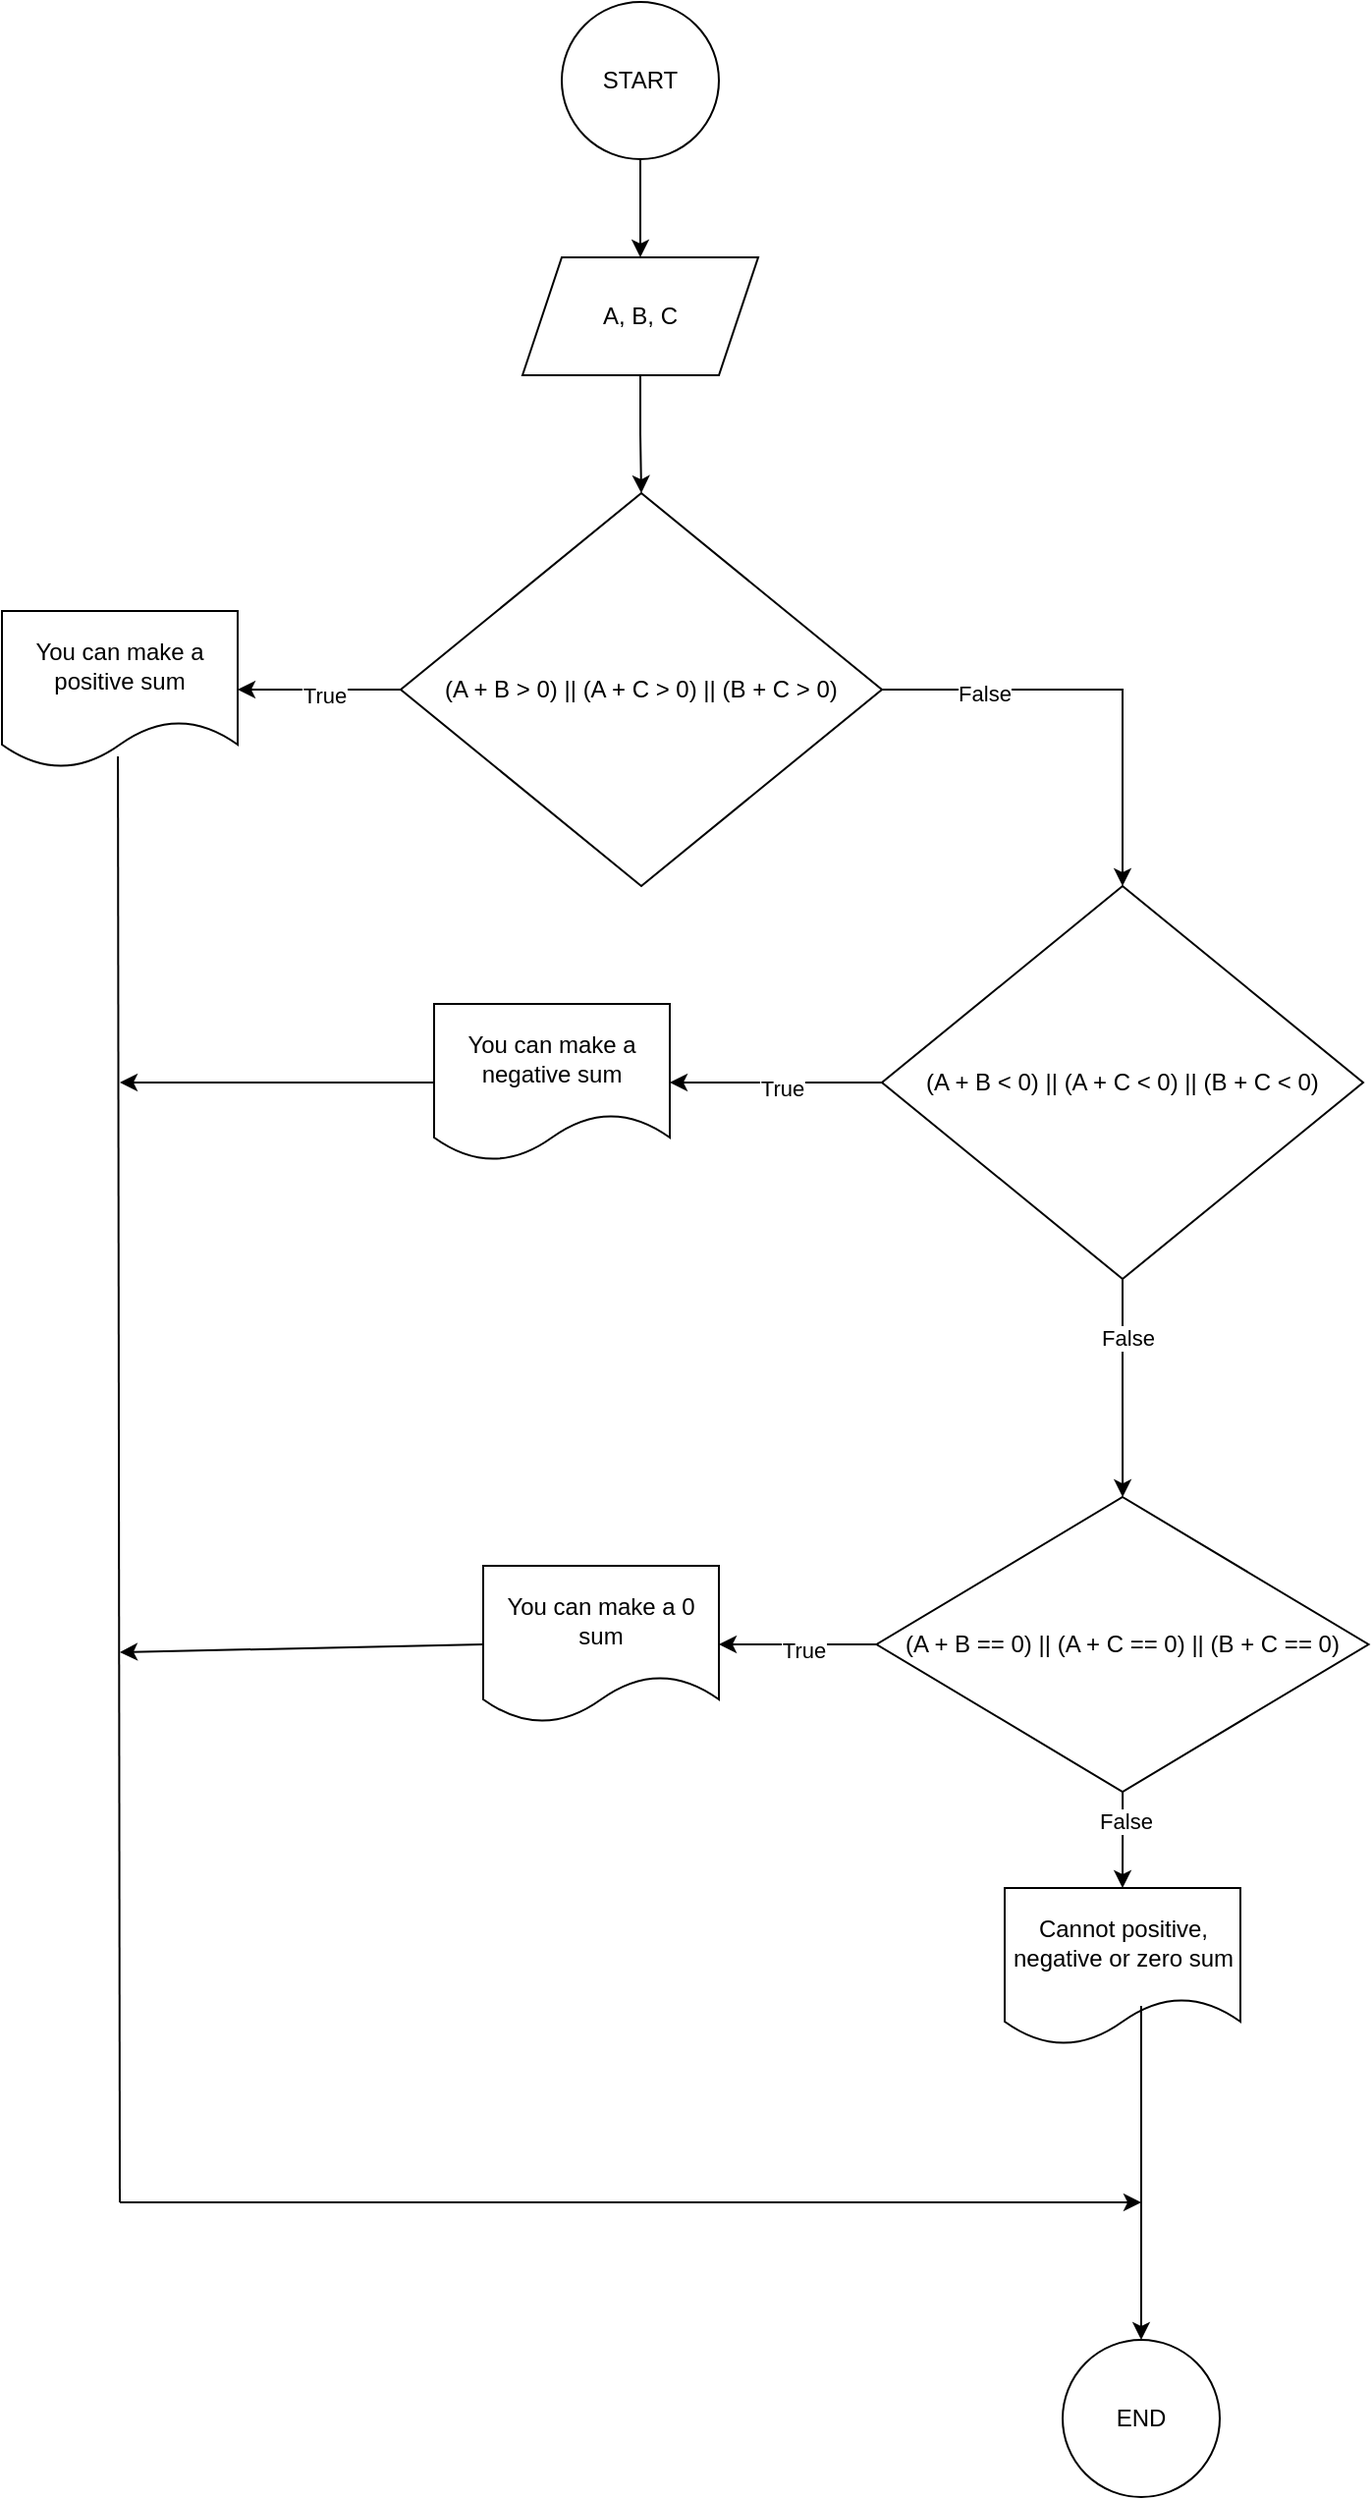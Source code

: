 <mxfile version="22.0.4" type="github">
  <diagram name="Page-1" id="dupmiteCSw0VlSraGn7n">
    <mxGraphModel dx="984" dy="662" grid="1" gridSize="10" guides="1" tooltips="1" connect="1" arrows="1" fold="1" page="1" pageScale="1" pageWidth="850" pageHeight="1100" math="0" shadow="0">
      <root>
        <mxCell id="0" />
        <mxCell id="1" parent="0" />
        <mxCell id="8vLML9S93yB9wI66CGz1-3" style="edgeStyle=orthogonalEdgeStyle;rounded=0;orthogonalLoop=1;jettySize=auto;html=1;" parent="1" source="8vLML9S93yB9wI66CGz1-1" target="8vLML9S93yB9wI66CGz1-2" edge="1">
          <mxGeometry relative="1" as="geometry" />
        </mxCell>
        <mxCell id="8vLML9S93yB9wI66CGz1-1" value="START" style="ellipse;whiteSpace=wrap;html=1;aspect=fixed;" parent="1" vertex="1">
          <mxGeometry x="385" width="80" height="80" as="geometry" />
        </mxCell>
        <mxCell id="8vLML9S93yB9wI66CGz1-5" value="" style="edgeStyle=orthogonalEdgeStyle;rounded=0;orthogonalLoop=1;jettySize=auto;html=1;" parent="1" source="8vLML9S93yB9wI66CGz1-2" target="2UiPsvEgunHZx74SgMW9-3" edge="1">
          <mxGeometry relative="1" as="geometry">
            <mxPoint x="425" y="250" as="targetPoint" />
          </mxGeometry>
        </mxCell>
        <mxCell id="8vLML9S93yB9wI66CGz1-2" value="A, B, C" style="shape=parallelogram;perimeter=parallelogramPerimeter;whiteSpace=wrap;html=1;fixedSize=1;" parent="1" vertex="1">
          <mxGeometry x="365" y="130" width="120" height="60" as="geometry" />
        </mxCell>
        <mxCell id="2UiPsvEgunHZx74SgMW9-4" style="edgeStyle=orthogonalEdgeStyle;rounded=0;orthogonalLoop=1;jettySize=auto;html=1;" parent="1" source="2UiPsvEgunHZx74SgMW9-3" target="2UiPsvEgunHZx74SgMW9-5" edge="1">
          <mxGeometry relative="1" as="geometry">
            <mxPoint x="160" y="350" as="targetPoint" />
          </mxGeometry>
        </mxCell>
        <mxCell id="2UiPsvEgunHZx74SgMW9-6" value="True" style="edgeLabel;html=1;align=center;verticalAlign=middle;resizable=0;points=[];" parent="2UiPsvEgunHZx74SgMW9-4" vertex="1" connectable="0">
          <mxGeometry x="-0.06" y="3" relative="1" as="geometry">
            <mxPoint as="offset" />
          </mxGeometry>
        </mxCell>
        <mxCell id="2UiPsvEgunHZx74SgMW9-8" value="" style="edgeStyle=orthogonalEdgeStyle;rounded=0;orthogonalLoop=1;jettySize=auto;html=1;exitX=1;exitY=0.5;exitDx=0;exitDy=0;" parent="1" source="2UiPsvEgunHZx74SgMW9-3" target="2UiPsvEgunHZx74SgMW9-7" edge="1">
          <mxGeometry relative="1" as="geometry" />
        </mxCell>
        <mxCell id="2UiPsvEgunHZx74SgMW9-9" value="False" style="edgeLabel;html=1;align=center;verticalAlign=middle;resizable=0;points=[];" parent="2UiPsvEgunHZx74SgMW9-8" vertex="1" connectable="0">
          <mxGeometry x="-0.533" y="-2" relative="1" as="geometry">
            <mxPoint as="offset" />
          </mxGeometry>
        </mxCell>
        <mxCell id="2UiPsvEgunHZx74SgMW9-3" value="(A + B &amp;gt; 0) || (A + C &amp;gt; 0) || (B + C &amp;gt; 0)" style="rhombus;whiteSpace=wrap;html=1;" parent="1" vertex="1">
          <mxGeometry x="303" y="250" width="245" height="200" as="geometry" />
        </mxCell>
        <mxCell id="2UiPsvEgunHZx74SgMW9-5" value="You can make a positive sum" style="shape=document;whiteSpace=wrap;html=1;boundedLbl=1;" parent="1" vertex="1">
          <mxGeometry x="100" y="310" width="120" height="80" as="geometry" />
        </mxCell>
        <mxCell id="2UiPsvEgunHZx74SgMW9-14" value="" style="edgeStyle=orthogonalEdgeStyle;rounded=0;orthogonalLoop=1;jettySize=auto;html=1;" parent="1" source="2UiPsvEgunHZx74SgMW9-7" target="2UiPsvEgunHZx74SgMW9-13" edge="1">
          <mxGeometry relative="1" as="geometry" />
        </mxCell>
        <mxCell id="2UiPsvEgunHZx74SgMW9-15" value="False" style="edgeLabel;html=1;align=center;verticalAlign=middle;resizable=0;points=[];" parent="2UiPsvEgunHZx74SgMW9-14" vertex="1" connectable="0">
          <mxGeometry x="-0.457" y="2" relative="1" as="geometry">
            <mxPoint as="offset" />
          </mxGeometry>
        </mxCell>
        <mxCell id="2UiPsvEgunHZx74SgMW9-7" value="(A + B &amp;lt; 0) || (A + C &amp;lt; 0) || (B + C &amp;lt; 0)" style="rhombus;whiteSpace=wrap;html=1;" parent="1" vertex="1">
          <mxGeometry x="548" y="450" width="245" height="200" as="geometry" />
        </mxCell>
        <mxCell id="2UiPsvEgunHZx74SgMW9-10" style="edgeStyle=orthogonalEdgeStyle;rounded=0;orthogonalLoop=1;jettySize=auto;html=1;exitX=0;exitY=0.5;exitDx=0;exitDy=0;" parent="1" source="2UiPsvEgunHZx74SgMW9-7" target="2UiPsvEgunHZx74SgMW9-12" edge="1">
          <mxGeometry relative="1" as="geometry">
            <mxPoint x="384" y="550" as="targetPoint" />
            <mxPoint x="527" y="550" as="sourcePoint" />
          </mxGeometry>
        </mxCell>
        <mxCell id="2UiPsvEgunHZx74SgMW9-11" value="True" style="edgeLabel;html=1;align=center;verticalAlign=middle;resizable=0;points=[];" parent="2UiPsvEgunHZx74SgMW9-10" vertex="1" connectable="0">
          <mxGeometry x="-0.06" y="3" relative="1" as="geometry">
            <mxPoint as="offset" />
          </mxGeometry>
        </mxCell>
        <mxCell id="2UiPsvEgunHZx74SgMW9-12" value="You can make a negative sum" style="shape=document;whiteSpace=wrap;html=1;boundedLbl=1;" parent="1" vertex="1">
          <mxGeometry x="320" y="510" width="120" height="80" as="geometry" />
        </mxCell>
        <mxCell id="2UiPsvEgunHZx74SgMW9-19" style="edgeStyle=orthogonalEdgeStyle;rounded=0;orthogonalLoop=1;jettySize=auto;html=1;" parent="1" source="2UiPsvEgunHZx74SgMW9-13" target="2UiPsvEgunHZx74SgMW9-20" edge="1">
          <mxGeometry relative="1" as="geometry">
            <mxPoint x="670.5" y="1000" as="targetPoint" />
          </mxGeometry>
        </mxCell>
        <mxCell id="2UiPsvEgunHZx74SgMW9-21" value="False" style="edgeLabel;html=1;align=center;verticalAlign=middle;resizable=0;points=[];" parent="2UiPsvEgunHZx74SgMW9-19" vertex="1" connectable="0">
          <mxGeometry x="-0.387" y="1" relative="1" as="geometry">
            <mxPoint as="offset" />
          </mxGeometry>
        </mxCell>
        <mxCell id="2UiPsvEgunHZx74SgMW9-13" value="(A + B == 0) || (A + C == 0) || (B + C == 0)" style="rhombus;whiteSpace=wrap;html=1;" parent="1" vertex="1">
          <mxGeometry x="545.25" y="761" width="250.5" height="150" as="geometry" />
        </mxCell>
        <mxCell id="2UiPsvEgunHZx74SgMW9-16" style="edgeStyle=orthogonalEdgeStyle;rounded=0;orthogonalLoop=1;jettySize=auto;html=1;exitX=0;exitY=0.5;exitDx=0;exitDy=0;" parent="1" source="2UiPsvEgunHZx74SgMW9-13" target="2UiPsvEgunHZx74SgMW9-18" edge="1">
          <mxGeometry relative="1" as="geometry">
            <mxPoint x="354" y="836" as="targetPoint" />
            <mxPoint x="518" y="836" as="sourcePoint" />
          </mxGeometry>
        </mxCell>
        <mxCell id="2UiPsvEgunHZx74SgMW9-17" value="True" style="edgeLabel;html=1;align=center;verticalAlign=middle;resizable=0;points=[];" parent="2UiPsvEgunHZx74SgMW9-16" vertex="1" connectable="0">
          <mxGeometry x="-0.06" y="3" relative="1" as="geometry">
            <mxPoint as="offset" />
          </mxGeometry>
        </mxCell>
        <mxCell id="2UiPsvEgunHZx74SgMW9-18" value="You can make a 0 sum" style="shape=document;whiteSpace=wrap;html=1;boundedLbl=1;" parent="1" vertex="1">
          <mxGeometry x="345" y="796" width="120" height="80" as="geometry" />
        </mxCell>
        <mxCell id="2UiPsvEgunHZx74SgMW9-20" value="Cannot positive, negative or zero sum" style="shape=document;whiteSpace=wrap;html=1;boundedLbl=1;" parent="1" vertex="1">
          <mxGeometry x="610.5" y="960" width="120" height="80" as="geometry" />
        </mxCell>
        <mxCell id="2UiPsvEgunHZx74SgMW9-23" value="" style="endArrow=classic;html=1;rounded=0;exitX=0;exitY=0.5;exitDx=0;exitDy=0;" parent="1" source="2UiPsvEgunHZx74SgMW9-12" edge="1">
          <mxGeometry width="50" height="50" relative="1" as="geometry">
            <mxPoint x="440" y="720" as="sourcePoint" />
            <mxPoint x="160" y="550" as="targetPoint" />
          </mxGeometry>
        </mxCell>
        <mxCell id="2UiPsvEgunHZx74SgMW9-24" value="" style="endArrow=none;html=1;rounded=0;exitX=0.492;exitY=0.925;exitDx=0;exitDy=0;exitPerimeter=0;" parent="1" source="2UiPsvEgunHZx74SgMW9-5" edge="1">
          <mxGeometry width="50" height="50" relative="1" as="geometry">
            <mxPoint x="140" y="450" as="sourcePoint" />
            <mxPoint x="160" y="1120" as="targetPoint" />
          </mxGeometry>
        </mxCell>
        <mxCell id="2UiPsvEgunHZx74SgMW9-25" value="" style="endArrow=classic;html=1;rounded=0;exitX=0;exitY=0.5;exitDx=0;exitDy=0;" parent="1" source="2UiPsvEgunHZx74SgMW9-18" edge="1">
          <mxGeometry width="50" height="50" relative="1" as="geometry">
            <mxPoint x="330" y="560" as="sourcePoint" />
            <mxPoint x="160" y="840" as="targetPoint" />
          </mxGeometry>
        </mxCell>
        <mxCell id="2UiPsvEgunHZx74SgMW9-28" value="" style="endArrow=classic;html=1;rounded=0;exitX=0.579;exitY=0.75;exitDx=0;exitDy=0;exitPerimeter=0;" parent="1" source="2UiPsvEgunHZx74SgMW9-20" target="2UiPsvEgunHZx74SgMW9-29" edge="1">
          <mxGeometry width="50" height="50" relative="1" as="geometry">
            <mxPoint x="680" y="1060" as="sourcePoint" />
            <mxPoint x="680" y="1230" as="targetPoint" />
          </mxGeometry>
        </mxCell>
        <mxCell id="2UiPsvEgunHZx74SgMW9-29" value="END" style="ellipse;whiteSpace=wrap;html=1;aspect=fixed;" parent="1" vertex="1">
          <mxGeometry x="640" y="1190" width="80" height="80" as="geometry" />
        </mxCell>
        <mxCell id="2UiPsvEgunHZx74SgMW9-30" value="" style="endArrow=classic;html=1;rounded=0;" parent="1" edge="1">
          <mxGeometry width="50" height="50" relative="1" as="geometry">
            <mxPoint x="160" y="1120" as="sourcePoint" />
            <mxPoint x="680" y="1120" as="targetPoint" />
          </mxGeometry>
        </mxCell>
      </root>
    </mxGraphModel>
  </diagram>
</mxfile>

